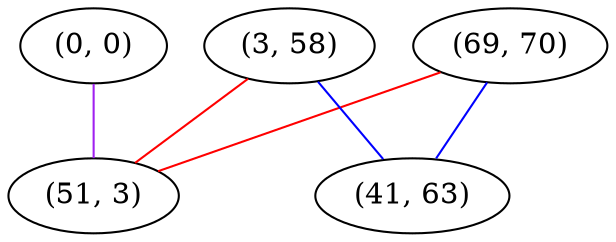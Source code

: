 graph "" {
"(69, 70)";
"(3, 58)";
"(0, 0)";
"(51, 3)";
"(41, 63)";
"(69, 70)" -- "(51, 3)"  [color=red, key=0, weight=1];
"(69, 70)" -- "(41, 63)"  [color=blue, key=0, weight=3];
"(3, 58)" -- "(51, 3)"  [color=red, key=0, weight=1];
"(3, 58)" -- "(41, 63)"  [color=blue, key=0, weight=3];
"(0, 0)" -- "(51, 3)"  [color=purple, key=0, weight=4];
}
